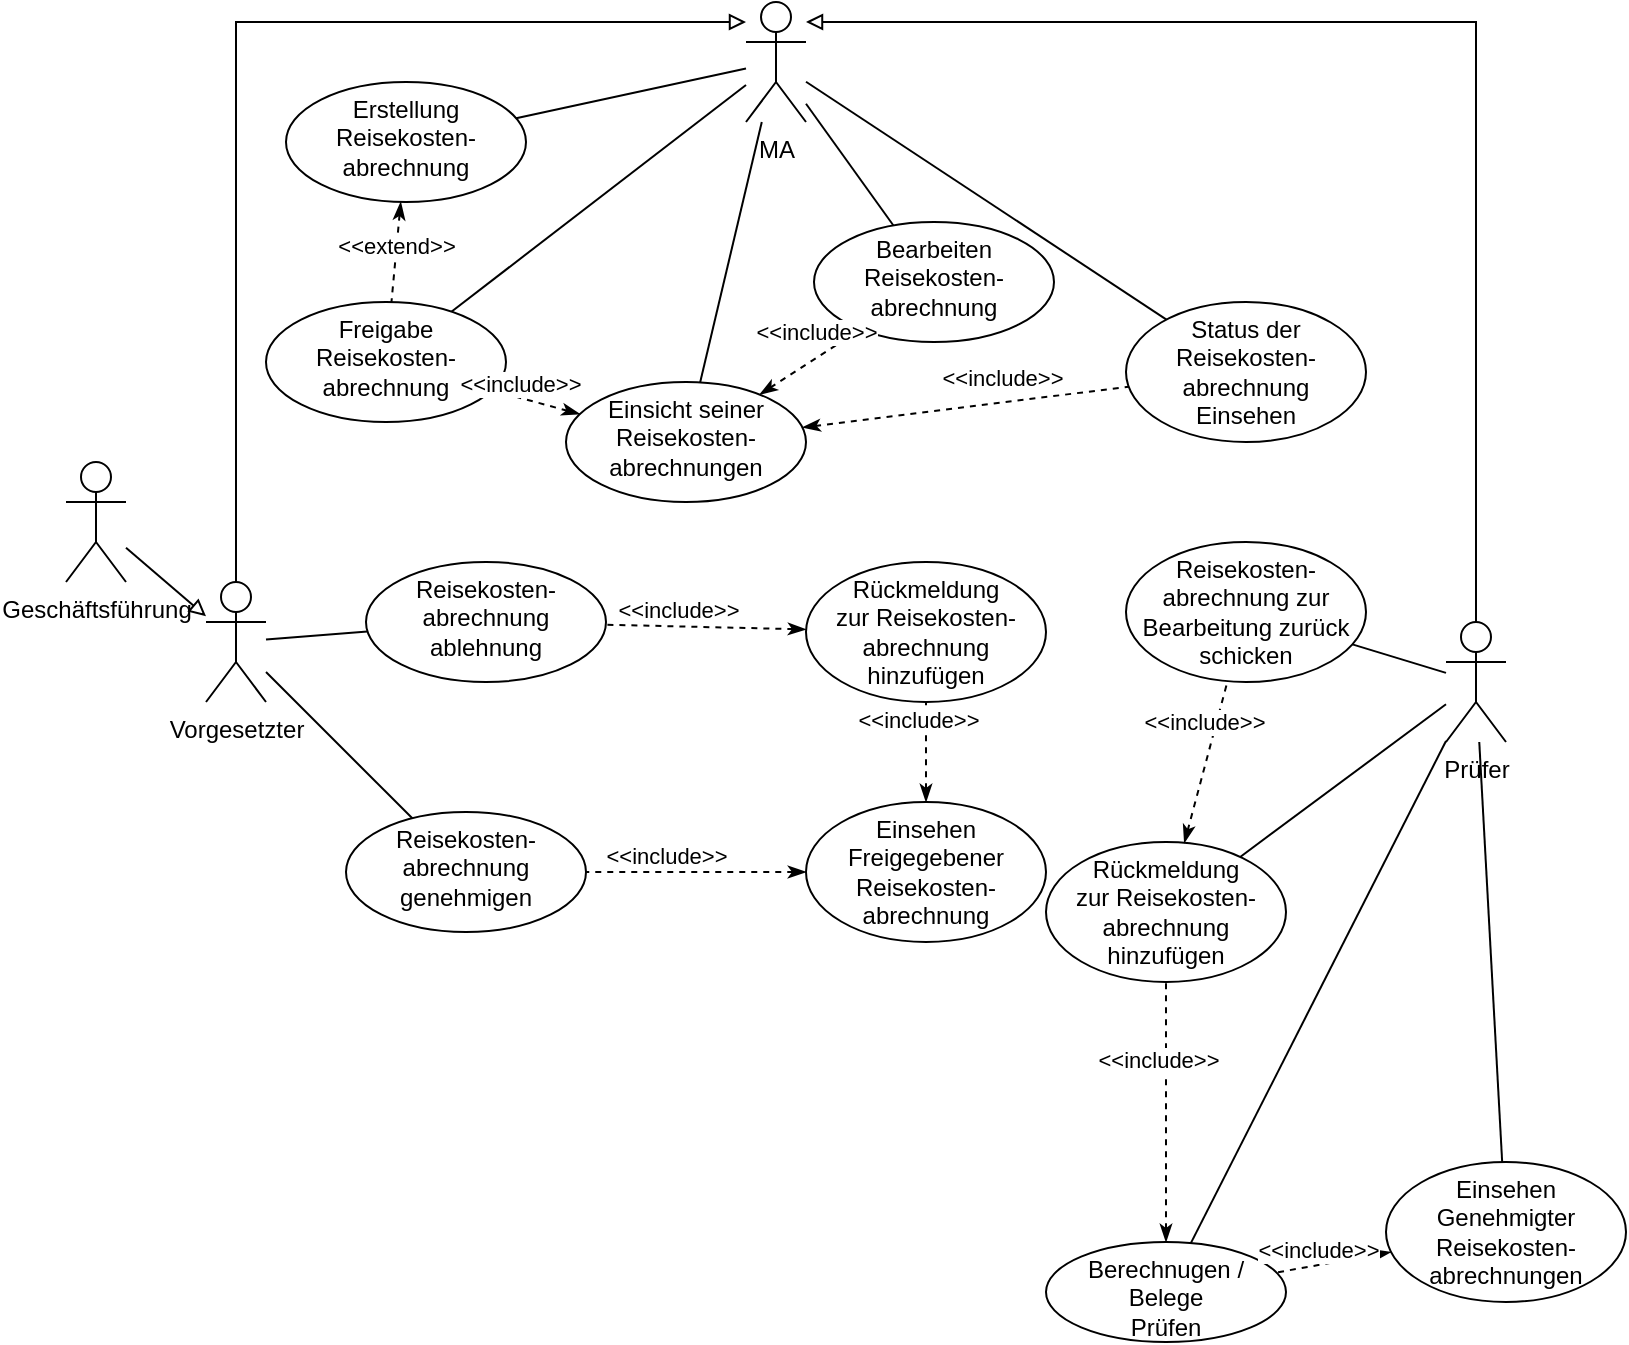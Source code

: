 <mxfile version="20.3.0" type="device"><diagram id="cajD-FGb1kDTuz6nXscE" name="Seite-1"><mxGraphModel dx="981" dy="597" grid="1" gridSize="10" guides="1" tooltips="1" connect="1" arrows="1" fold="1" page="1" pageScale="1" pageWidth="827" pageHeight="1169" math="0" shadow="0"><root><mxCell id="0"/><mxCell id="1" parent="0"/><mxCell id="2ZF6ptOpIEEvym-gZNjq-12" value="" style="rounded=0;orthogonalLoop=1;jettySize=auto;html=1;endArrow=none;endFill=0;" edge="1" parent="1" source="2ZF6ptOpIEEvym-gZNjq-1" target="2ZF6ptOpIEEvym-gZNjq-11"><mxGeometry relative="1" as="geometry"/></mxCell><mxCell id="2ZF6ptOpIEEvym-gZNjq-16" value="" style="edgeStyle=none;rounded=0;orthogonalLoop=1;jettySize=auto;html=1;endArrow=none;endFill=0;" edge="1" parent="1" source="2ZF6ptOpIEEvym-gZNjq-1" target="2ZF6ptOpIEEvym-gZNjq-15"><mxGeometry relative="1" as="geometry"/></mxCell><mxCell id="2ZF6ptOpIEEvym-gZNjq-18" style="edgeStyle=none;rounded=0;orthogonalLoop=1;jettySize=auto;html=1;startArrow=none;startFill=0;endArrow=none;endFill=0;" edge="1" parent="1" source="2ZF6ptOpIEEvym-gZNjq-1" target="2ZF6ptOpIEEvym-gZNjq-13"><mxGeometry relative="1" as="geometry"/></mxCell><mxCell id="2ZF6ptOpIEEvym-gZNjq-20" value="" style="edgeStyle=none;rounded=0;orthogonalLoop=1;jettySize=auto;html=1;startArrow=none;startFill=0;endArrow=none;endFill=0;" edge="1" parent="1" source="2ZF6ptOpIEEvym-gZNjq-1" target="2ZF6ptOpIEEvym-gZNjq-19"><mxGeometry relative="1" as="geometry"/></mxCell><mxCell id="2ZF6ptOpIEEvym-gZNjq-50" style="edgeStyle=none;rounded=0;orthogonalLoop=1;jettySize=auto;html=1;startArrow=none;startFill=0;endArrow=none;endFill=0;" edge="1" parent="1" source="2ZF6ptOpIEEvym-gZNjq-1" target="2ZF6ptOpIEEvym-gZNjq-48"><mxGeometry relative="1" as="geometry"/></mxCell><mxCell id="2ZF6ptOpIEEvym-gZNjq-1" value="MA" style="shape=umlActor;verticalLabelPosition=bottom;verticalAlign=top;html=1;" vertex="1" parent="1"><mxGeometry x="380" y="150" width="30" height="60" as="geometry"/></mxCell><mxCell id="2ZF6ptOpIEEvym-gZNjq-8" style="edgeStyle=orthogonalEdgeStyle;rounded=0;orthogonalLoop=1;jettySize=auto;html=1;endArrow=block;endFill=0;" edge="1" parent="1" source="2ZF6ptOpIEEvym-gZNjq-4" target="2ZF6ptOpIEEvym-gZNjq-1"><mxGeometry relative="1" as="geometry"><Array as="points"><mxPoint x="745" y="160"/></Array></mxGeometry></mxCell><mxCell id="2ZF6ptOpIEEvym-gZNjq-22" value="" style="edgeStyle=none;rounded=0;orthogonalLoop=1;jettySize=auto;html=1;startArrow=none;startFill=0;endArrow=none;endFill=0;" edge="1" parent="1" source="2ZF6ptOpIEEvym-gZNjq-4" target="2ZF6ptOpIEEvym-gZNjq-21"><mxGeometry relative="1" as="geometry"/></mxCell><mxCell id="2ZF6ptOpIEEvym-gZNjq-64" style="edgeStyle=none;rounded=0;orthogonalLoop=1;jettySize=auto;html=1;startArrow=none;startFill=0;endArrow=none;endFill=0;" edge="1" parent="1" source="2ZF6ptOpIEEvym-gZNjq-4" target="2ZF6ptOpIEEvym-gZNjq-65"><mxGeometry relative="1" as="geometry"><mxPoint x="630" y="500" as="targetPoint"/></mxGeometry></mxCell><mxCell id="2ZF6ptOpIEEvym-gZNjq-71" style="edgeStyle=none;rounded=0;orthogonalLoop=1;jettySize=auto;html=1;startArrow=none;startFill=0;endArrow=none;endFill=0;" edge="1" parent="1" source="2ZF6ptOpIEEvym-gZNjq-4" target="2ZF6ptOpIEEvym-gZNjq-70"><mxGeometry relative="1" as="geometry"/></mxCell><mxCell id="2ZF6ptOpIEEvym-gZNjq-76" style="edgeStyle=none;rounded=0;orthogonalLoop=1;jettySize=auto;html=1;startArrow=none;startFill=0;endArrow=none;endFill=0;" edge="1" parent="1" source="2ZF6ptOpIEEvym-gZNjq-4" target="2ZF6ptOpIEEvym-gZNjq-69"><mxGeometry relative="1" as="geometry"/></mxCell><mxCell id="2ZF6ptOpIEEvym-gZNjq-4" value="Prüfer" style="shape=umlActor;verticalLabelPosition=bottom;verticalAlign=top;html=1;" vertex="1" parent="1"><mxGeometry x="730" y="460" width="30" height="60" as="geometry"/></mxCell><mxCell id="2ZF6ptOpIEEvym-gZNjq-7" style="edgeStyle=orthogonalEdgeStyle;rounded=0;orthogonalLoop=1;jettySize=auto;html=1;endArrow=block;endFill=0;" edge="1" parent="1" source="2ZF6ptOpIEEvym-gZNjq-5" target="2ZF6ptOpIEEvym-gZNjq-1"><mxGeometry relative="1" as="geometry"><Array as="points"><mxPoint x="125" y="160"/></Array></mxGeometry></mxCell><mxCell id="2ZF6ptOpIEEvym-gZNjq-29" style="edgeStyle=none;rounded=0;orthogonalLoop=1;jettySize=auto;html=1;startArrow=none;startFill=0;endArrow=none;endFill=0;" edge="1" parent="1" source="2ZF6ptOpIEEvym-gZNjq-5" target="2ZF6ptOpIEEvym-gZNjq-23"><mxGeometry relative="1" as="geometry"/></mxCell><mxCell id="2ZF6ptOpIEEvym-gZNjq-41" style="edgeStyle=none;rounded=0;orthogonalLoop=1;jettySize=auto;html=1;startArrow=none;startFill=0;endArrow=none;endFill=0;" edge="1" parent="1" source="2ZF6ptOpIEEvym-gZNjq-5" target="2ZF6ptOpIEEvym-gZNjq-36"><mxGeometry relative="1" as="geometry"/></mxCell><mxCell id="2ZF6ptOpIEEvym-gZNjq-5" value="Vorgesetzter" style="shape=umlActor;verticalLabelPosition=bottom;verticalAlign=top;html=1;" vertex="1" parent="1"><mxGeometry x="110" y="440" width="30" height="60" as="geometry"/></mxCell><mxCell id="2ZF6ptOpIEEvym-gZNjq-14" value="" style="edgeStyle=none;rounded=0;orthogonalLoop=1;jettySize=auto;html=1;endArrow=none;endFill=0;startArrow=classicThin;startFill=1;dashed=1;" edge="1" parent="1" source="2ZF6ptOpIEEvym-gZNjq-11" target="2ZF6ptOpIEEvym-gZNjq-13"><mxGeometry relative="1" as="geometry"/></mxCell><mxCell id="2ZF6ptOpIEEvym-gZNjq-17" value="&amp;lt;&amp;lt;extend&amp;gt;&amp;gt;" style="edgeLabel;html=1;align=center;verticalAlign=middle;resizable=0;points=[];" vertex="1" connectable="0" parent="2ZF6ptOpIEEvym-gZNjq-14"><mxGeometry x="0.246" y="2" relative="1" as="geometry"><mxPoint x="-2" y="-10" as="offset"/></mxGeometry></mxCell><mxCell id="2ZF6ptOpIEEvym-gZNjq-11" value="Erstellung&lt;br&gt;Reisekosten- abrechnung" style="ellipse;whiteSpace=wrap;html=1;verticalAlign=top;" vertex="1" parent="1"><mxGeometry x="150" y="190" width="120" height="60" as="geometry"/></mxCell><mxCell id="2ZF6ptOpIEEvym-gZNjq-13" value="Freigabe&lt;br&gt;Reisekosten-abrechnung" style="ellipse;whiteSpace=wrap;html=1;verticalAlign=top;" vertex="1" parent="1"><mxGeometry x="140" y="300" width="120" height="60" as="geometry"/></mxCell><mxCell id="2ZF6ptOpIEEvym-gZNjq-15" value="Einsicht seiner Reisekosten-abrechnungen" style="ellipse;whiteSpace=wrap;html=1;verticalAlign=top;" vertex="1" parent="1"><mxGeometry x="290" y="340" width="120" height="60" as="geometry"/></mxCell><mxCell id="2ZF6ptOpIEEvym-gZNjq-19" value="Bearbeiten&lt;br&gt;Reisekosten-abrechnung" style="ellipse;whiteSpace=wrap;html=1;verticalAlign=top;" vertex="1" parent="1"><mxGeometry x="414" y="260" width="120" height="60" as="geometry"/></mxCell><mxCell id="2ZF6ptOpIEEvym-gZNjq-21" value="Einsehen&lt;br&gt;Genehmigter&lt;br&gt;Reisekosten-abrechnungen" style="ellipse;whiteSpace=wrap;html=1;verticalAlign=top;" vertex="1" parent="1"><mxGeometry x="700" y="730" width="120" height="70" as="geometry"/></mxCell><mxCell id="2ZF6ptOpIEEvym-gZNjq-23" value="Reisekosten-abrechnung&lt;br&gt;genehmigen" style="ellipse;whiteSpace=wrap;html=1;verticalAlign=top;" vertex="1" parent="1"><mxGeometry x="180" y="555" width="120" height="60" as="geometry"/></mxCell><mxCell id="2ZF6ptOpIEEvym-gZNjq-25" value="Einsehen Freigegebener Reisekosten-abrechnung" style="ellipse;whiteSpace=wrap;html=1;verticalAlign=top;" vertex="1" parent="1"><mxGeometry x="410" y="550" width="120" height="70" as="geometry"/></mxCell><mxCell id="2ZF6ptOpIEEvym-gZNjq-27" value="" style="edgeStyle=none;rounded=0;orthogonalLoop=1;jettySize=auto;html=1;endArrow=none;endFill=0;startArrow=classicThin;startFill=1;dashed=1;" edge="1" parent="1" source="2ZF6ptOpIEEvym-gZNjq-25" target="2ZF6ptOpIEEvym-gZNjq-23"><mxGeometry relative="1" as="geometry"><mxPoint x="220" y="260.0" as="sourcePoint"/><mxPoint x="240" y="530" as="targetPoint"/><Array as="points"/></mxGeometry></mxCell><mxCell id="2ZF6ptOpIEEvym-gZNjq-28" value="&amp;lt;&amp;lt;include&amp;gt;&amp;gt;" style="edgeLabel;html=1;align=center;verticalAlign=middle;resizable=0;points=[];" vertex="1" connectable="0" parent="2ZF6ptOpIEEvym-gZNjq-27"><mxGeometry x="0.246" y="2" relative="1" as="geometry"><mxPoint x="-2" y="-10" as="offset"/></mxGeometry></mxCell><mxCell id="2ZF6ptOpIEEvym-gZNjq-33" style="edgeStyle=none;rounded=0;orthogonalLoop=1;jettySize=auto;html=1;startArrow=none;startFill=0;endArrow=block;endFill=0;" edge="1" parent="1" source="2ZF6ptOpIEEvym-gZNjq-32" target="2ZF6ptOpIEEvym-gZNjq-5"><mxGeometry relative="1" as="geometry"/></mxCell><mxCell id="2ZF6ptOpIEEvym-gZNjq-32" value="Geschäftsführung" style="shape=umlActor;verticalLabelPosition=bottom;verticalAlign=top;html=1;" vertex="1" parent="1"><mxGeometry x="40" y="380" width="30" height="60" as="geometry"/></mxCell><mxCell id="2ZF6ptOpIEEvym-gZNjq-36" value="Reisekosten-abrechnung&lt;br&gt;ablehnung" style="ellipse;whiteSpace=wrap;html=1;verticalAlign=top;" vertex="1" parent="1"><mxGeometry x="190" y="430" width="120" height="60" as="geometry"/></mxCell><mxCell id="2ZF6ptOpIEEvym-gZNjq-39" value="" style="edgeStyle=none;rounded=0;orthogonalLoop=1;jettySize=auto;html=1;endArrow=none;endFill=0;startArrow=classicThin;startFill=1;dashed=1;" edge="1" parent="1" source="2ZF6ptOpIEEvym-gZNjq-43" target="2ZF6ptOpIEEvym-gZNjq-36"><mxGeometry relative="1" as="geometry"><mxPoint x="326.93" y="520.046" as="sourcePoint"/><mxPoint x="322.535" y="469.973" as="targetPoint"/><Array as="points"/></mxGeometry></mxCell><mxCell id="2ZF6ptOpIEEvym-gZNjq-40" value="&amp;lt;&amp;lt;include&amp;gt;&amp;gt;" style="edgeLabel;html=1;align=center;verticalAlign=middle;resizable=0;points=[];" vertex="1" connectable="0" parent="2ZF6ptOpIEEvym-gZNjq-39"><mxGeometry x="0.246" y="2" relative="1" as="geometry"><mxPoint x="-2" y="-10" as="offset"/></mxGeometry></mxCell><mxCell id="2ZF6ptOpIEEvym-gZNjq-43" value="Rückmeldung&lt;br&gt;zur Reisekosten-abrechnung hinzufügen" style="ellipse;whiteSpace=wrap;html=1;verticalAlign=top;" vertex="1" parent="1"><mxGeometry x="410" y="430" width="120" height="70" as="geometry"/></mxCell><mxCell id="2ZF6ptOpIEEvym-gZNjq-44" value="" style="edgeStyle=none;rounded=0;orthogonalLoop=1;jettySize=auto;html=1;endArrow=none;endFill=0;startArrow=classicThin;startFill=1;dashed=1;" edge="1" parent="1" source="2ZF6ptOpIEEvym-gZNjq-25" target="2ZF6ptOpIEEvym-gZNjq-43"><mxGeometry relative="1" as="geometry"><mxPoint x="509.948" y="540.699" as="sourcePoint"/><mxPoint x="297.427" y="458.376" as="targetPoint"/><Array as="points"/></mxGeometry></mxCell><mxCell id="2ZF6ptOpIEEvym-gZNjq-45" value="&amp;lt;&amp;lt;include&amp;gt;&amp;gt;" style="edgeLabel;html=1;align=center;verticalAlign=middle;resizable=0;points=[];" vertex="1" connectable="0" parent="2ZF6ptOpIEEvym-gZNjq-44"><mxGeometry x="0.246" y="2" relative="1" as="geometry"><mxPoint x="-2" y="-10" as="offset"/></mxGeometry></mxCell><mxCell id="2ZF6ptOpIEEvym-gZNjq-48" value="Status der&lt;br&gt;Reisekosten-abrechnung&lt;br&gt;Einsehen" style="ellipse;whiteSpace=wrap;html=1;verticalAlign=top;" vertex="1" parent="1"><mxGeometry x="570" y="300" width="120" height="70" as="geometry"/></mxCell><mxCell id="2ZF6ptOpIEEvym-gZNjq-57" value="" style="edgeStyle=none;rounded=0;orthogonalLoop=1;jettySize=auto;html=1;endArrow=none;endFill=0;startArrow=classicThin;startFill=1;dashed=1;" edge="1" parent="1" source="2ZF6ptOpIEEvym-gZNjq-15" target="2ZF6ptOpIEEvym-gZNjq-48"><mxGeometry relative="1" as="geometry"><mxPoint x="553.303" y="591.383" as="sourcePoint"/><mxPoint x="526.8" y="538.6" as="targetPoint"/><Array as="points"/></mxGeometry></mxCell><mxCell id="2ZF6ptOpIEEvym-gZNjq-58" value="&amp;lt;&amp;lt;include&amp;gt;&amp;gt;" style="edgeLabel;html=1;align=center;verticalAlign=middle;resizable=0;points=[];" vertex="1" connectable="0" parent="2ZF6ptOpIEEvym-gZNjq-57"><mxGeometry x="0.246" y="2" relative="1" as="geometry"><mxPoint x="-2" y="-10" as="offset"/></mxGeometry></mxCell><mxCell id="2ZF6ptOpIEEvym-gZNjq-59" value="" style="edgeStyle=none;rounded=0;orthogonalLoop=1;jettySize=auto;html=1;endArrow=none;endFill=0;startArrow=classicThin;startFill=1;dashed=1;" edge="1" parent="1" source="2ZF6ptOpIEEvym-gZNjq-15" target="2ZF6ptOpIEEvym-gZNjq-19"><mxGeometry relative="1" as="geometry"><mxPoint x="567.247" y="275.136" as="sourcePoint"/><mxPoint x="526.207" y="307.091" as="targetPoint"/><Array as="points"/></mxGeometry></mxCell><mxCell id="2ZF6ptOpIEEvym-gZNjq-60" value="&amp;lt;&amp;lt;include&amp;gt;&amp;gt;" style="edgeLabel;html=1;align=center;verticalAlign=middle;resizable=0;points=[];" vertex="1" connectable="0" parent="2ZF6ptOpIEEvym-gZNjq-59"><mxGeometry x="0.246" y="2" relative="1" as="geometry"><mxPoint x="-2" y="-10" as="offset"/></mxGeometry></mxCell><mxCell id="2ZF6ptOpIEEvym-gZNjq-62" value="" style="edgeStyle=none;rounded=0;orthogonalLoop=1;jettySize=auto;html=1;endArrow=none;endFill=0;startArrow=classicThin;startFill=1;dashed=1;" edge="1" parent="1" source="2ZF6ptOpIEEvym-gZNjq-15" target="2ZF6ptOpIEEvym-gZNjq-13"><mxGeometry relative="1" as="geometry"><mxPoint x="577.247" y="285.136" as="sourcePoint"/><mxPoint x="536.207" y="317.091" as="targetPoint"/><Array as="points"/></mxGeometry></mxCell><mxCell id="2ZF6ptOpIEEvym-gZNjq-63" value="&amp;lt;&amp;lt;include&amp;gt;&amp;gt;" style="edgeLabel;html=1;align=center;verticalAlign=middle;resizable=0;points=[];" vertex="1" connectable="0" parent="2ZF6ptOpIEEvym-gZNjq-62"><mxGeometry x="0.246" y="2" relative="1" as="geometry"><mxPoint x="-2" y="-10" as="offset"/></mxGeometry></mxCell><mxCell id="2ZF6ptOpIEEvym-gZNjq-65" value="Berechnugen / Belege&lt;br&gt;Prüfen" style="ellipse;whiteSpace=wrap;html=1;verticalAlign=top;" vertex="1" parent="1"><mxGeometry x="530" y="770" width="120" height="50" as="geometry"/></mxCell><mxCell id="2ZF6ptOpIEEvym-gZNjq-67" value="" style="edgeStyle=none;rounded=0;orthogonalLoop=1;jettySize=auto;html=1;endArrow=none;endFill=0;startArrow=classicThin;startFill=1;dashed=1;" edge="1" parent="1" source="2ZF6ptOpIEEvym-gZNjq-21" target="2ZF6ptOpIEEvym-gZNjq-65"><mxGeometry relative="1" as="geometry"><mxPoint x="523.324" y="561.379" as="sourcePoint"/><mxPoint x="496.8" y="508.6" as="targetPoint"/><Array as="points"/></mxGeometry></mxCell><mxCell id="2ZF6ptOpIEEvym-gZNjq-68" value="&amp;lt;&amp;lt;include&amp;gt;&amp;gt;" style="edgeLabel;html=1;align=center;verticalAlign=middle;resizable=0;points=[];" vertex="1" connectable="0" parent="2ZF6ptOpIEEvym-gZNjq-67"><mxGeometry x="0.246" y="2" relative="1" as="geometry"><mxPoint x="-2" y="-10" as="offset"/></mxGeometry></mxCell><mxCell id="2ZF6ptOpIEEvym-gZNjq-69" value="Rückmeldung&lt;br&gt;zur Reisekosten-abrechnung hinzufügen" style="ellipse;whiteSpace=wrap;html=1;verticalAlign=top;" vertex="1" parent="1"><mxGeometry x="530" y="570" width="120" height="70" as="geometry"/></mxCell><mxCell id="2ZF6ptOpIEEvym-gZNjq-70" value="Reisekosten-abrechnung zur Bearbeitung zurück schicken" style="ellipse;whiteSpace=wrap;html=1;verticalAlign=top;" vertex="1" parent="1"><mxGeometry x="570" y="420" width="120" height="70" as="geometry"/></mxCell><mxCell id="2ZF6ptOpIEEvym-gZNjq-72" value="" style="edgeStyle=none;rounded=0;orthogonalLoop=1;jettySize=auto;html=1;endArrow=none;endFill=0;startArrow=classicThin;startFill=1;dashed=1;" edge="1" parent="1" source="2ZF6ptOpIEEvym-gZNjq-69" target="2ZF6ptOpIEEvym-gZNjq-70"><mxGeometry relative="1" as="geometry"><mxPoint x="480" y="560" as="sourcePoint"/><mxPoint x="480" y="510" as="targetPoint"/><Array as="points"/></mxGeometry></mxCell><mxCell id="2ZF6ptOpIEEvym-gZNjq-73" value="&amp;lt;&amp;lt;include&amp;gt;&amp;gt;" style="edgeLabel;html=1;align=center;verticalAlign=middle;resizable=0;points=[];" vertex="1" connectable="0" parent="2ZF6ptOpIEEvym-gZNjq-72"><mxGeometry x="0.246" y="2" relative="1" as="geometry"><mxPoint x="-2" y="-10" as="offset"/></mxGeometry></mxCell><mxCell id="2ZF6ptOpIEEvym-gZNjq-74" value="" style="edgeStyle=none;rounded=0;orthogonalLoop=1;jettySize=auto;html=1;endArrow=none;endFill=0;startArrow=classicThin;startFill=1;dashed=1;" edge="1" parent="1" source="2ZF6ptOpIEEvym-gZNjq-65" target="2ZF6ptOpIEEvym-gZNjq-69"><mxGeometry relative="1" as="geometry"><mxPoint x="490" y="570" as="sourcePoint"/><mxPoint x="490" y="520" as="targetPoint"/><Array as="points"/></mxGeometry></mxCell><mxCell id="2ZF6ptOpIEEvym-gZNjq-75" value="&amp;lt;&amp;lt;include&amp;gt;&amp;gt;" style="edgeLabel;html=1;align=center;verticalAlign=middle;resizable=0;points=[];" vertex="1" connectable="0" parent="2ZF6ptOpIEEvym-gZNjq-74"><mxGeometry x="0.246" y="2" relative="1" as="geometry"><mxPoint x="-2" y="-10" as="offset"/></mxGeometry></mxCell></root></mxGraphModel></diagram></mxfile>